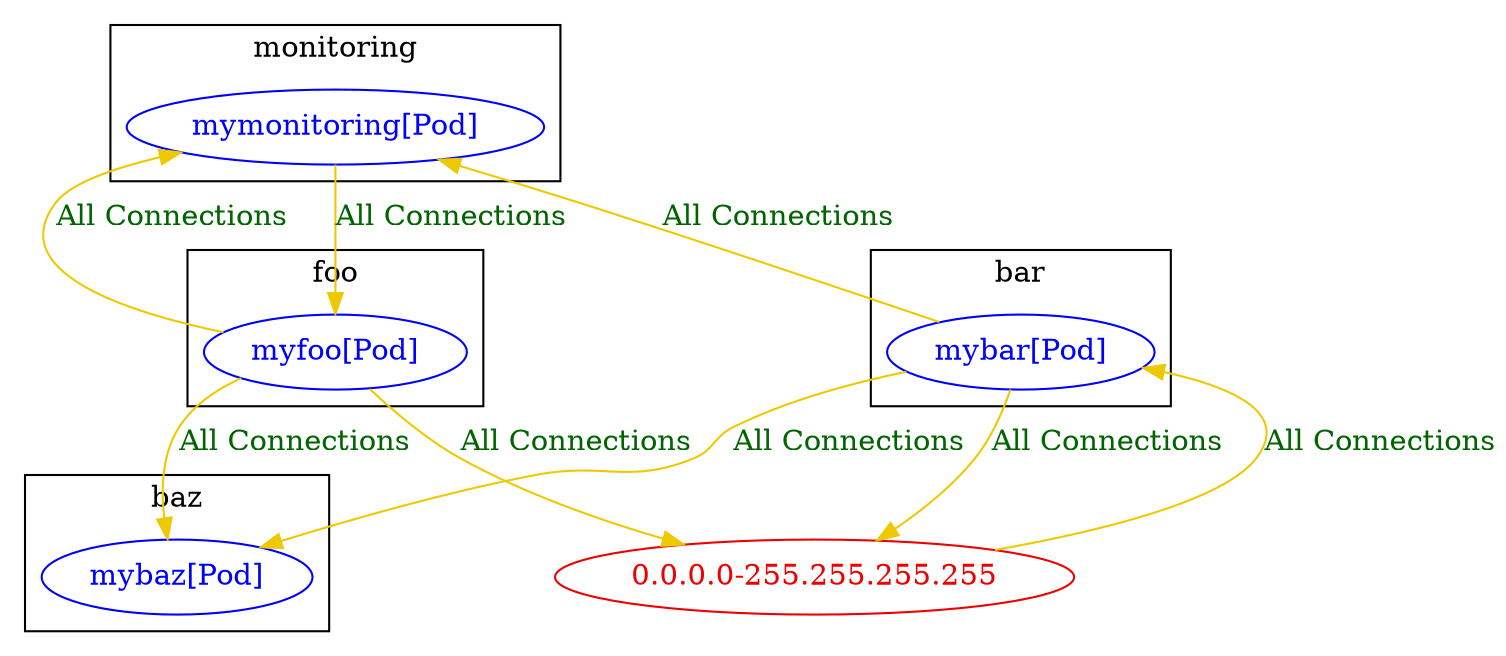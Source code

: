 digraph {
	subgraph "cluster_bar" {
		color="black"
		fontcolor="black"
		"bar/mybar[Pod]" [label="mybar[Pod]" color="blue" fontcolor="blue"]
		label="bar"
	}
	subgraph "cluster_baz" {
		color="black"
		fontcolor="black"
		"baz/mybaz[Pod]" [label="mybaz[Pod]" color="blue" fontcolor="blue"]
		label="baz"
	}
	subgraph "cluster_foo" {
		color="black"
		fontcolor="black"
		"foo/myfoo[Pod]" [label="myfoo[Pod]" color="blue" fontcolor="blue"]
		label="foo"
	}
	subgraph "cluster_monitoring" {
		color="black"
		fontcolor="black"
		"monitoring/mymonitoring[Pod]" [label="mymonitoring[Pod]" color="blue" fontcolor="blue"]
		label="monitoring"
	}
	"0.0.0.0-255.255.255.255" [label="0.0.0.0-255.255.255.255" color="red2" fontcolor="red2"]
	"0.0.0.0-255.255.255.255" -> "bar/mybar[Pod]" [label="All Connections" color="gold2" fontcolor="darkgreen" weight=0.5]
	"bar/mybar[Pod]" -> "0.0.0.0-255.255.255.255" [label="All Connections" color="gold2" fontcolor="darkgreen" weight=1]
	"bar/mybar[Pod]" -> "baz/mybaz[Pod]" [label="All Connections" color="gold2" fontcolor="darkgreen" weight=0.5]
	"bar/mybar[Pod]" -> "monitoring/mymonitoring[Pod]" [label="All Connections" color="gold2" fontcolor="darkgreen" weight=0.5]
	"foo/myfoo[Pod]" -> "0.0.0.0-255.255.255.255" [label="All Connections" color="gold2" fontcolor="darkgreen" weight=1]
	"foo/myfoo[Pod]" -> "baz/mybaz[Pod]" [label="All Connections" color="gold2" fontcolor="darkgreen" weight=1]
	"foo/myfoo[Pod]" -> "monitoring/mymonitoring[Pod]" [label="All Connections" color="gold2" fontcolor="darkgreen" weight=0.5]
	"monitoring/mymonitoring[Pod]" -> "foo/myfoo[Pod]" [label="All Connections" color="gold2" fontcolor="darkgreen" weight=1]
}